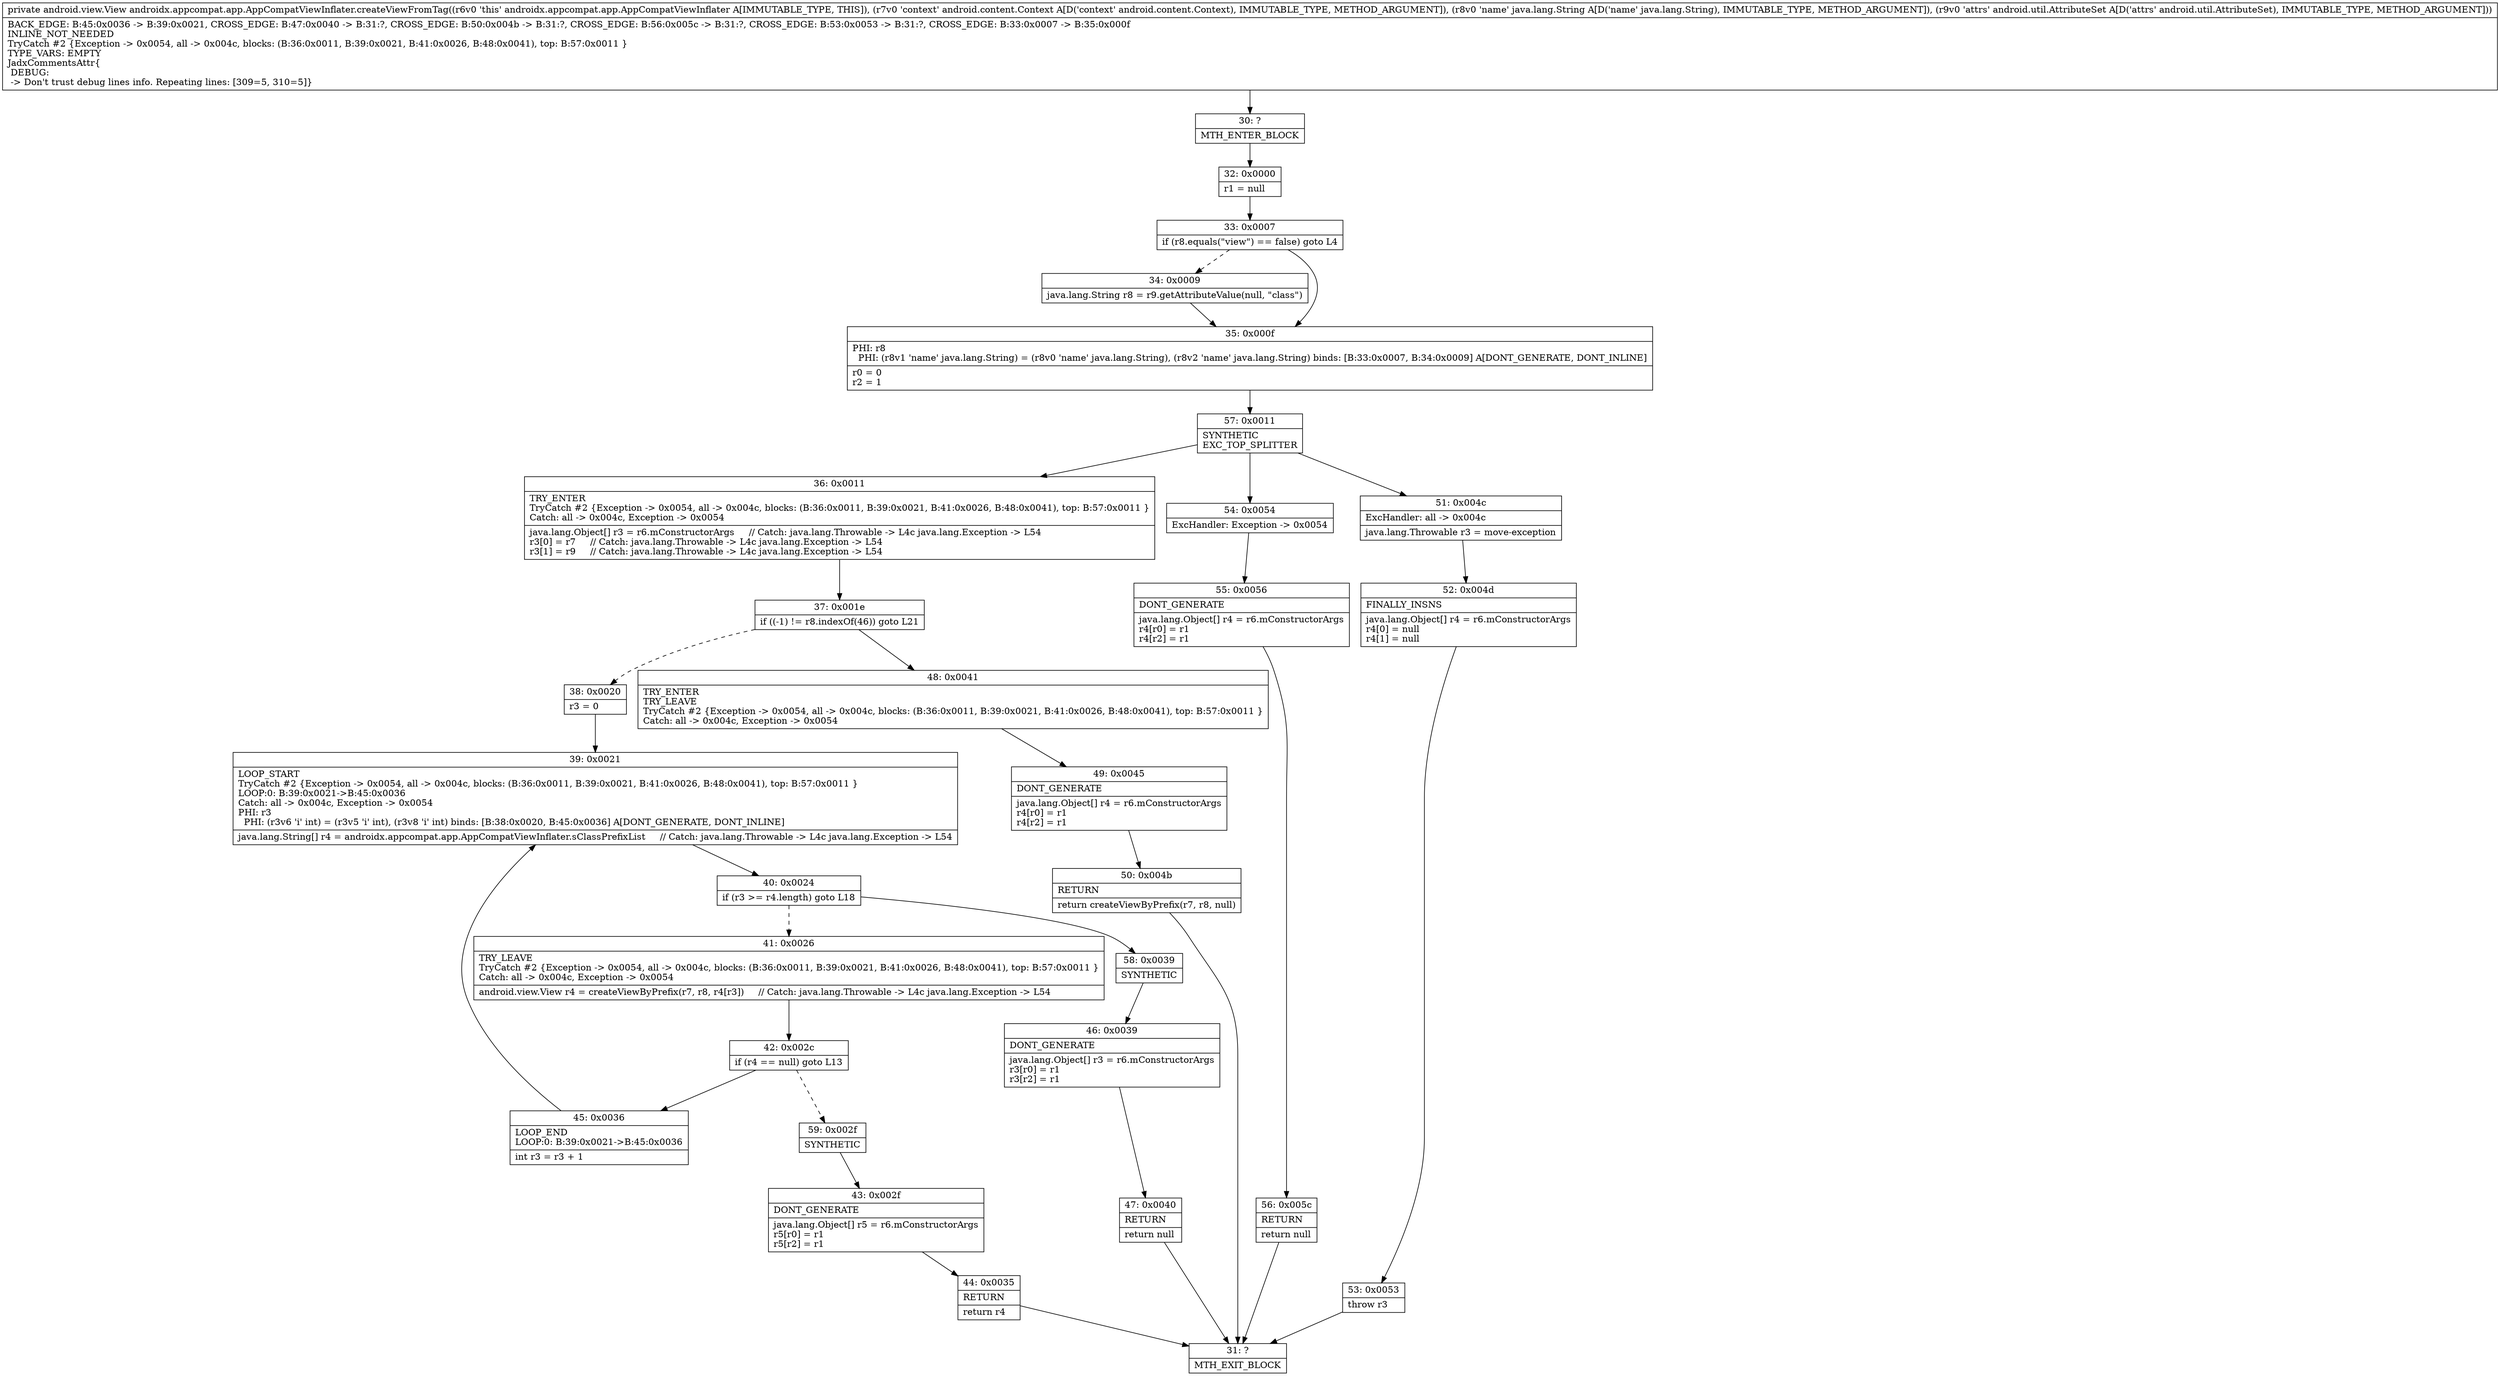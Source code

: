 digraph "CFG forandroidx.appcompat.app.AppCompatViewInflater.createViewFromTag(Landroid\/content\/Context;Ljava\/lang\/String;Landroid\/util\/AttributeSet;)Landroid\/view\/View;" {
Node_30 [shape=record,label="{30\:\ ?|MTH_ENTER_BLOCK\l}"];
Node_32 [shape=record,label="{32\:\ 0x0000|r1 = null\l}"];
Node_33 [shape=record,label="{33\:\ 0x0007|if (r8.equals(\"view\") == false) goto L4\l}"];
Node_34 [shape=record,label="{34\:\ 0x0009|java.lang.String r8 = r9.getAttributeValue(null, \"class\")\l}"];
Node_35 [shape=record,label="{35\:\ 0x000f|PHI: r8 \l  PHI: (r8v1 'name' java.lang.String) = (r8v0 'name' java.lang.String), (r8v2 'name' java.lang.String) binds: [B:33:0x0007, B:34:0x0009] A[DONT_GENERATE, DONT_INLINE]\l|r0 = 0\lr2 = 1\l}"];
Node_57 [shape=record,label="{57\:\ 0x0011|SYNTHETIC\lEXC_TOP_SPLITTER\l}"];
Node_36 [shape=record,label="{36\:\ 0x0011|TRY_ENTER\lTryCatch #2 \{Exception \-\> 0x0054, all \-\> 0x004c, blocks: (B:36:0x0011, B:39:0x0021, B:41:0x0026, B:48:0x0041), top: B:57:0x0011 \}\lCatch: all \-\> 0x004c, Exception \-\> 0x0054\l|java.lang.Object[] r3 = r6.mConstructorArgs     \/\/ Catch: java.lang.Throwable \-\> L4c java.lang.Exception \-\> L54\lr3[0] = r7     \/\/ Catch: java.lang.Throwable \-\> L4c java.lang.Exception \-\> L54\lr3[1] = r9     \/\/ Catch: java.lang.Throwable \-\> L4c java.lang.Exception \-\> L54\l}"];
Node_37 [shape=record,label="{37\:\ 0x001e|if ((\-1) != r8.indexOf(46)) goto L21\l}"];
Node_38 [shape=record,label="{38\:\ 0x0020|r3 = 0\l}"];
Node_39 [shape=record,label="{39\:\ 0x0021|LOOP_START\lTryCatch #2 \{Exception \-\> 0x0054, all \-\> 0x004c, blocks: (B:36:0x0011, B:39:0x0021, B:41:0x0026, B:48:0x0041), top: B:57:0x0011 \}\lLOOP:0: B:39:0x0021\-\>B:45:0x0036\lCatch: all \-\> 0x004c, Exception \-\> 0x0054\lPHI: r3 \l  PHI: (r3v6 'i' int) = (r3v5 'i' int), (r3v8 'i' int) binds: [B:38:0x0020, B:45:0x0036] A[DONT_GENERATE, DONT_INLINE]\l|java.lang.String[] r4 = androidx.appcompat.app.AppCompatViewInflater.sClassPrefixList     \/\/ Catch: java.lang.Throwable \-\> L4c java.lang.Exception \-\> L54\l}"];
Node_40 [shape=record,label="{40\:\ 0x0024|if (r3 \>= r4.length) goto L18\l}"];
Node_41 [shape=record,label="{41\:\ 0x0026|TRY_LEAVE\lTryCatch #2 \{Exception \-\> 0x0054, all \-\> 0x004c, blocks: (B:36:0x0011, B:39:0x0021, B:41:0x0026, B:48:0x0041), top: B:57:0x0011 \}\lCatch: all \-\> 0x004c, Exception \-\> 0x0054\l|android.view.View r4 = createViewByPrefix(r7, r8, r4[r3])     \/\/ Catch: java.lang.Throwable \-\> L4c java.lang.Exception \-\> L54\l}"];
Node_42 [shape=record,label="{42\:\ 0x002c|if (r4 == null) goto L13\l}"];
Node_45 [shape=record,label="{45\:\ 0x0036|LOOP_END\lLOOP:0: B:39:0x0021\-\>B:45:0x0036\l|int r3 = r3 + 1\l}"];
Node_59 [shape=record,label="{59\:\ 0x002f|SYNTHETIC\l}"];
Node_43 [shape=record,label="{43\:\ 0x002f|DONT_GENERATE\l|java.lang.Object[] r5 = r6.mConstructorArgs\lr5[r0] = r1\lr5[r2] = r1\l}"];
Node_44 [shape=record,label="{44\:\ 0x0035|RETURN\l|return r4\l}"];
Node_31 [shape=record,label="{31\:\ ?|MTH_EXIT_BLOCK\l}"];
Node_58 [shape=record,label="{58\:\ 0x0039|SYNTHETIC\l}"];
Node_46 [shape=record,label="{46\:\ 0x0039|DONT_GENERATE\l|java.lang.Object[] r3 = r6.mConstructorArgs\lr3[r0] = r1\lr3[r2] = r1\l}"];
Node_47 [shape=record,label="{47\:\ 0x0040|RETURN\l|return null\l}"];
Node_48 [shape=record,label="{48\:\ 0x0041|TRY_ENTER\lTRY_LEAVE\lTryCatch #2 \{Exception \-\> 0x0054, all \-\> 0x004c, blocks: (B:36:0x0011, B:39:0x0021, B:41:0x0026, B:48:0x0041), top: B:57:0x0011 \}\lCatch: all \-\> 0x004c, Exception \-\> 0x0054\l}"];
Node_49 [shape=record,label="{49\:\ 0x0045|DONT_GENERATE\l|java.lang.Object[] r4 = r6.mConstructorArgs\lr4[r0] = r1\lr4[r2] = r1\l}"];
Node_50 [shape=record,label="{50\:\ 0x004b|RETURN\l|return createViewByPrefix(r7, r8, null)\l}"];
Node_54 [shape=record,label="{54\:\ 0x0054|ExcHandler: Exception \-\> 0x0054\l}"];
Node_55 [shape=record,label="{55\:\ 0x0056|DONT_GENERATE\l|java.lang.Object[] r4 = r6.mConstructorArgs\lr4[r0] = r1\lr4[r2] = r1\l}"];
Node_56 [shape=record,label="{56\:\ 0x005c|RETURN\l|return null\l}"];
Node_51 [shape=record,label="{51\:\ 0x004c|ExcHandler: all \-\> 0x004c\l|java.lang.Throwable r3 = move\-exception\l}"];
Node_52 [shape=record,label="{52\:\ 0x004d|FINALLY_INSNS\l|java.lang.Object[] r4 = r6.mConstructorArgs\lr4[0] = null\lr4[1] = null\l}"];
Node_53 [shape=record,label="{53\:\ 0x0053|throw r3\l}"];
MethodNode[shape=record,label="{private android.view.View androidx.appcompat.app.AppCompatViewInflater.createViewFromTag((r6v0 'this' androidx.appcompat.app.AppCompatViewInflater A[IMMUTABLE_TYPE, THIS]), (r7v0 'context' android.content.Context A[D('context' android.content.Context), IMMUTABLE_TYPE, METHOD_ARGUMENT]), (r8v0 'name' java.lang.String A[D('name' java.lang.String), IMMUTABLE_TYPE, METHOD_ARGUMENT]), (r9v0 'attrs' android.util.AttributeSet A[D('attrs' android.util.AttributeSet), IMMUTABLE_TYPE, METHOD_ARGUMENT]))  | BACK_EDGE: B:45:0x0036 \-\> B:39:0x0021, CROSS_EDGE: B:47:0x0040 \-\> B:31:?, CROSS_EDGE: B:50:0x004b \-\> B:31:?, CROSS_EDGE: B:56:0x005c \-\> B:31:?, CROSS_EDGE: B:53:0x0053 \-\> B:31:?, CROSS_EDGE: B:33:0x0007 \-\> B:35:0x000f\lINLINE_NOT_NEEDED\lTryCatch #2 \{Exception \-\> 0x0054, all \-\> 0x004c, blocks: (B:36:0x0011, B:39:0x0021, B:41:0x0026, B:48:0x0041), top: B:57:0x0011 \}\lTYPE_VARS: EMPTY\lJadxCommentsAttr\{\l DEBUG: \l \-\> Don't trust debug lines info. Repeating lines: [309=5, 310=5]\}\l}"];
MethodNode -> Node_30;Node_30 -> Node_32;
Node_32 -> Node_33;
Node_33 -> Node_34[style=dashed];
Node_33 -> Node_35;
Node_34 -> Node_35;
Node_35 -> Node_57;
Node_57 -> Node_36;
Node_57 -> Node_54;
Node_57 -> Node_51;
Node_36 -> Node_37;
Node_37 -> Node_38[style=dashed];
Node_37 -> Node_48;
Node_38 -> Node_39;
Node_39 -> Node_40;
Node_40 -> Node_41[style=dashed];
Node_40 -> Node_58;
Node_41 -> Node_42;
Node_42 -> Node_45;
Node_42 -> Node_59[style=dashed];
Node_45 -> Node_39;
Node_59 -> Node_43;
Node_43 -> Node_44;
Node_44 -> Node_31;
Node_58 -> Node_46;
Node_46 -> Node_47;
Node_47 -> Node_31;
Node_48 -> Node_49;
Node_49 -> Node_50;
Node_50 -> Node_31;
Node_54 -> Node_55;
Node_55 -> Node_56;
Node_56 -> Node_31;
Node_51 -> Node_52;
Node_52 -> Node_53;
Node_53 -> Node_31;
}

